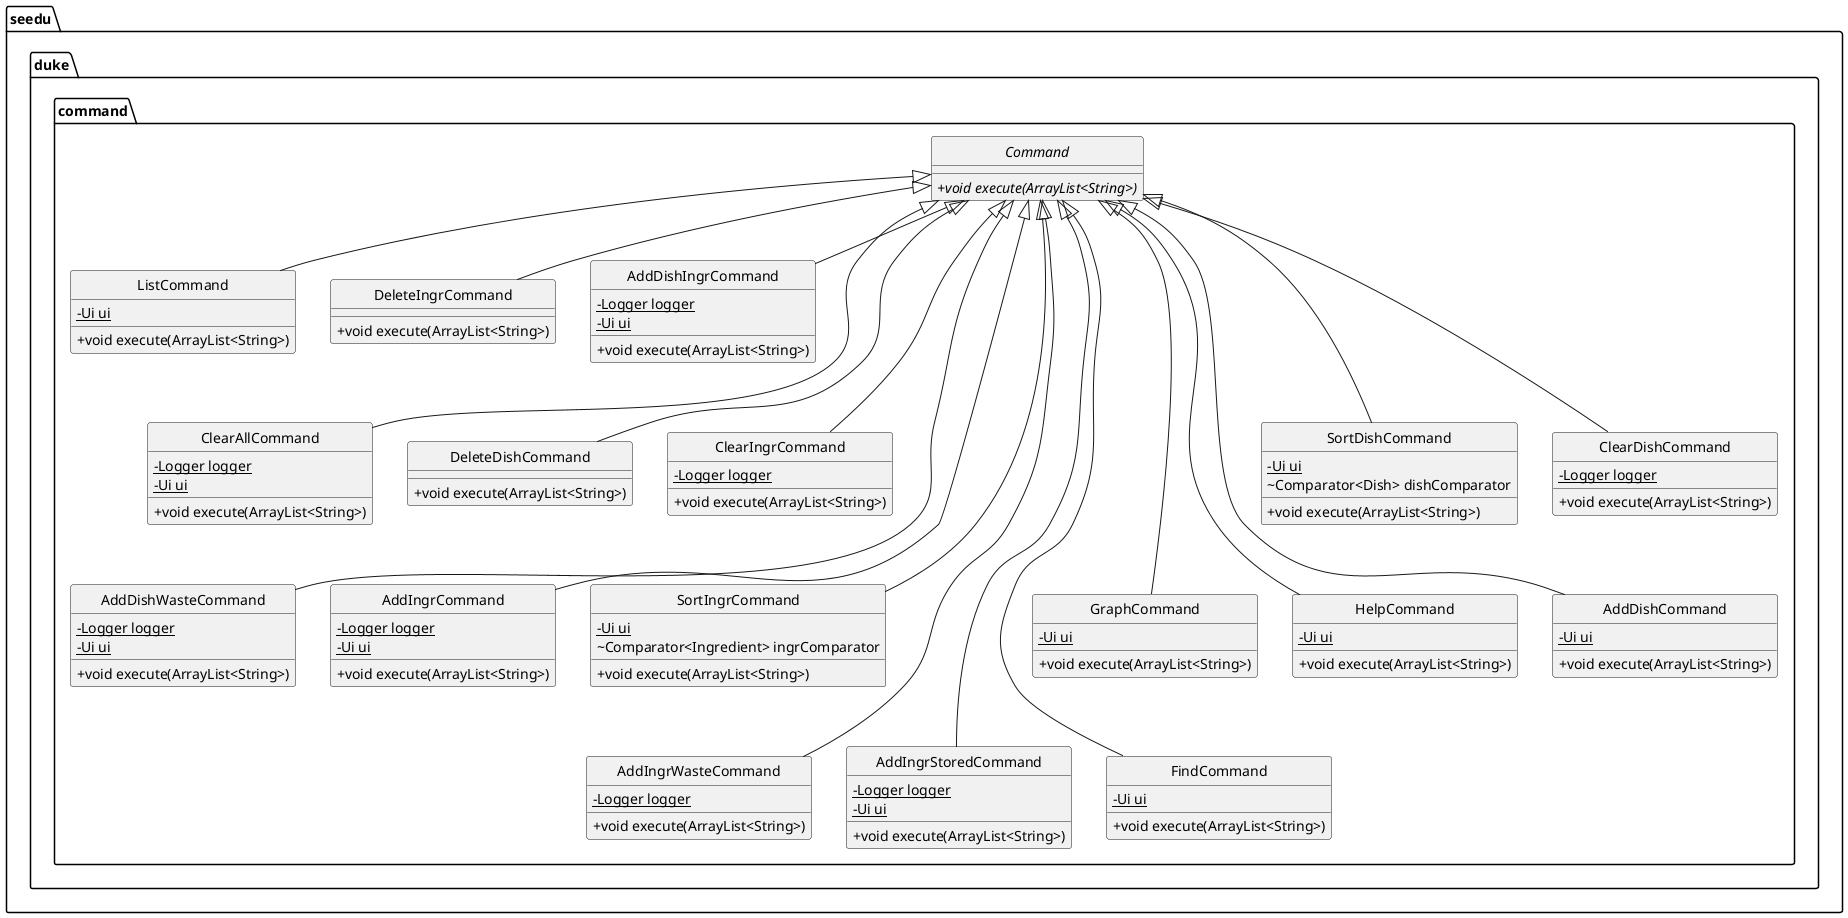 @startuml

hide circle
skinparam classAttributeIconSize 0

class seedu.duke.command.ListCommand {
- {static} Ui ui
+ void execute(ArrayList<String>)
}
class seedu.duke.command.DeleteIngrCommand {
+ void execute(ArrayList<String>)
}
class seedu.duke.command.AddDishIngrCommand {
- {static} Logger logger
- {static} Ui ui
+ void execute(ArrayList<String>)
}
abstract class seedu.duke.command.Command {
+ {abstract}void execute(ArrayList<String>)
}
class seedu.duke.command.ClearAllCommand {
- {static} Logger logger
- {static} Ui ui
+ void execute(ArrayList<String>)
}
class seedu.duke.command.DeleteDishCommand {
+ void execute(ArrayList<String>)
}
class seedu.duke.command.ClearIngrCommand {
- {static} Logger logger
+ void execute(ArrayList<String>)
}
class seedu.duke.command.AddDishWasteCommand {
- {static} Logger logger
- {static} Ui ui
+ void execute(ArrayList<String>)
}
class seedu.duke.command.AddIngrCommand {
- {static} Logger logger
- {static} Ui ui
+ void execute(ArrayList<String>)
}
class seedu.duke.command.SortIngrCommand {
- {static} Ui ui
~ Comparator<Ingredient> ingrComparator
+ void execute(ArrayList<String>)
}
class seedu.duke.command.AddIngrWasteCommand {
- {static} Logger logger
+ void execute(ArrayList<String>)
}
class seedu.duke.command.AddIngrStoredCommand {
- {static} Logger logger
- {static} Ui ui
+ void execute(ArrayList<String>)
}
class seedu.duke.command.FindCommand {
- {static} Ui ui
+ void execute(ArrayList<String>)
}
class seedu.duke.command.GraphCommand {
- {static} Ui ui
+ void execute(ArrayList<String>)
}
class seedu.duke.command.HelpCommand {
- {static} Ui ui
+ void execute(ArrayList<String>)
}
class seedu.duke.command.AddDishCommand {
- {static} Ui ui
+ void execute(ArrayList<String>)
}
class seedu.duke.command.SortDishCommand {
- {static} Ui ui
~ Comparator<Dish> dishComparator
+ void execute(ArrayList<String>)
}
class seedu.duke.command.ClearDishCommand {
- {static} Logger logger
+ void execute(ArrayList<String>)
}


seedu.duke.command.Command <|-- seedu.duke.command.ListCommand
seedu.duke.command.Command <|-- seedu.duke.command.DeleteIngrCommand
seedu.duke.command.Command <|-- seedu.duke.command.AddDishIngrCommand
seedu.duke.command.Command <|--- seedu.duke.command.ClearAllCommand
seedu.duke.command.Command <|--- seedu.duke.command.DeleteDishCommand
seedu.duke.command.Command <|--- seedu.duke.command.ClearIngrCommand
seedu.duke.command.Command <|---- seedu.duke.command.AddDishWasteCommand
seedu.duke.command.Command <|---- seedu.duke.command.AddIngrCommand
seedu.duke.command.Command <|---- seedu.duke.command.SortIngrCommand
seedu.duke.command.Command <|----- seedu.duke.command.AddIngrWasteCommand
seedu.duke.command.Command <|----- seedu.duke.command.AddIngrStoredCommand
seedu.duke.command.Command <|----- seedu.duke.command.FindCommand
seedu.duke.command.Command <|---- seedu.duke.command.GraphCommand
seedu.duke.command.Command <|---- seedu.duke.command.HelpCommand
seedu.duke.command.Command <|---- seedu.duke.command.AddDishCommand
seedu.duke.command.Command <|--- seedu.duke.command.SortDishCommand
seedu.duke.command.Command <|--- seedu.duke.command.ClearDishCommand
@enduml
